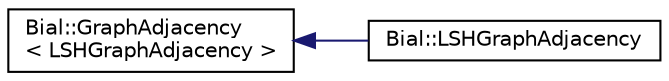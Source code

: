 digraph "Graphical Class Hierarchy"
{
  edge [fontname="Helvetica",fontsize="10",labelfontname="Helvetica",labelfontsize="10"];
  node [fontname="Helvetica",fontsize="10",shape=record];
  rankdir="LR";
  Node1 [label="Bial::GraphAdjacency\l\< LSHGraphAdjacency \>",height=0.2,width=0.4,color="black", fillcolor="white", style="filled",URL="$class_bial_1_1_graph_adjacency.html"];
  Node1 -> Node2 [dir="back",color="midnightblue",fontsize="10",style="solid",fontname="Helvetica"];
  Node2 [label="Bial::LSHGraphAdjacency",height=0.2,width=0.4,color="black", fillcolor="white", style="filled",URL="$class_bial_1_1_l_s_h_graph_adjacency.html"];
}
